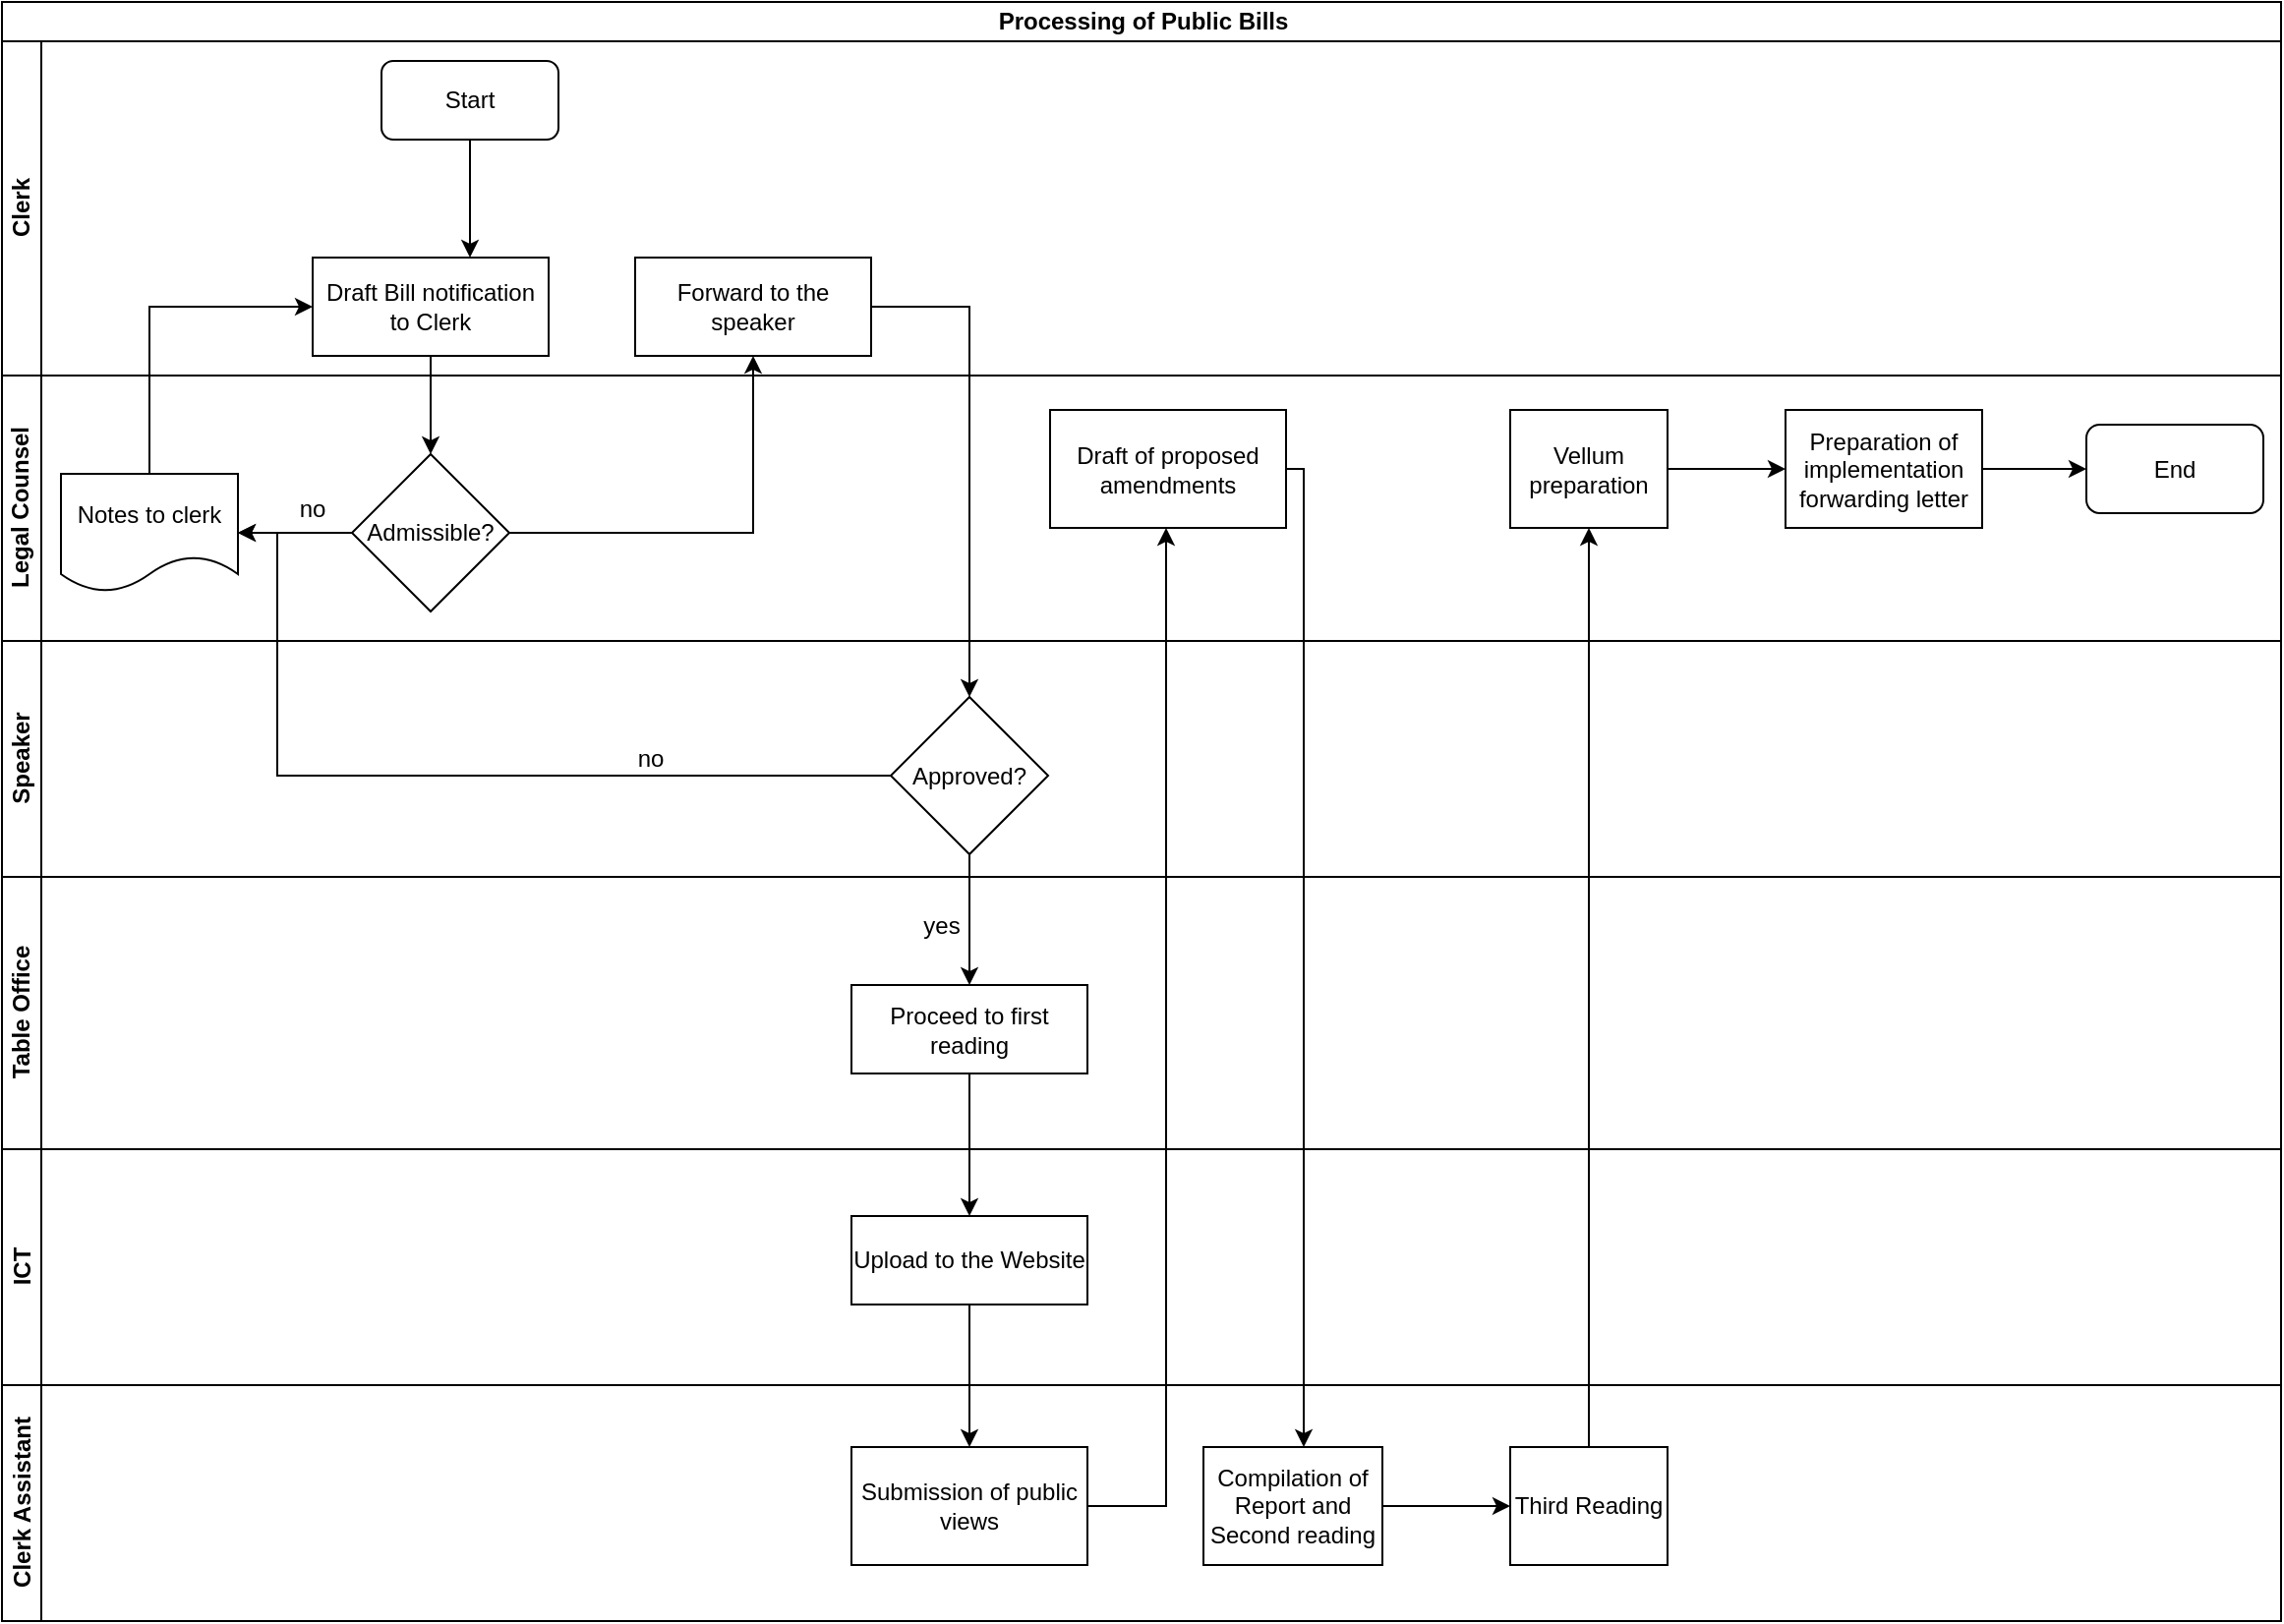 <mxfile version="13.7.7" type="github">
  <diagram id="mP9wtIfBe_jxdlKhY_9U" name="Page-1">
    <mxGraphModel dx="910" dy="487" grid="1" gridSize="10" guides="1" tooltips="1" connect="1" arrows="1" fold="1" page="1" pageScale="1" pageWidth="1169" pageHeight="827" math="0" shadow="0">
      <root>
        <mxCell id="0" />
        <mxCell id="1" parent="0" />
        <mxCell id="AuAD-FIefWDgtdPpyPv2-1" value="Processing of Public Bills" style="swimlane;html=1;childLayout=stackLayout;resizeParent=1;resizeParentMax=0;horizontal=1;startSize=20;horizontalStack=0;" vertex="1" parent="1">
          <mxGeometry x="10" y="20" width="1159" height="823.5" as="geometry" />
        </mxCell>
        <mxCell id="AuAD-FIefWDgtdPpyPv2-2" value="Clerk" style="swimlane;html=1;startSize=20;horizontal=0;" vertex="1" parent="AuAD-FIefWDgtdPpyPv2-1">
          <mxGeometry y="20" width="1159" height="170" as="geometry" />
        </mxCell>
        <mxCell id="AuAD-FIefWDgtdPpyPv2-12" value="Start" style="rounded=1;whiteSpace=wrap;html=1;" vertex="1" parent="AuAD-FIefWDgtdPpyPv2-2">
          <mxGeometry x="193" y="10" width="90" height="40" as="geometry" />
        </mxCell>
        <mxCell id="AuAD-FIefWDgtdPpyPv2-25" value="Forward to the speaker" style="whiteSpace=wrap;html=1;rounded=0;" vertex="1" parent="AuAD-FIefWDgtdPpyPv2-2">
          <mxGeometry x="322" y="110" width="120" height="50" as="geometry" />
        </mxCell>
        <mxCell id="AuAD-FIefWDgtdPpyPv2-15" value="Draft Bill notification to Clerk" style="rounded=0;whiteSpace=wrap;html=1;" vertex="1" parent="AuAD-FIefWDgtdPpyPv2-2">
          <mxGeometry x="158" y="110" width="120" height="50" as="geometry" />
        </mxCell>
        <mxCell id="AuAD-FIefWDgtdPpyPv2-3" value="Legal Counsel" style="swimlane;html=1;startSize=20;horizontal=0;" vertex="1" parent="AuAD-FIefWDgtdPpyPv2-1">
          <mxGeometry y="190" width="1159" height="135" as="geometry" />
        </mxCell>
        <mxCell id="AuAD-FIefWDgtdPpyPv2-53" value="End" style="rounded=1;whiteSpace=wrap;html=1;" vertex="1" parent="AuAD-FIefWDgtdPpyPv2-3">
          <mxGeometry x="1060" y="25" width="90" height="45" as="geometry" />
        </mxCell>
        <mxCell id="AuAD-FIefWDgtdPpyPv2-41" value="Draft of proposed amendments" style="whiteSpace=wrap;html=1;rounded=0;" vertex="1" parent="AuAD-FIefWDgtdPpyPv2-3">
          <mxGeometry x="533" y="17.5" width="120" height="60" as="geometry" />
        </mxCell>
        <mxCell id="AuAD-FIefWDgtdPpyPv2-47" value="Vellum preparation" style="whiteSpace=wrap;html=1;rounded=0;" vertex="1" parent="AuAD-FIefWDgtdPpyPv2-3">
          <mxGeometry x="767" y="17.5" width="80" height="60" as="geometry" />
        </mxCell>
        <mxCell id="AuAD-FIefWDgtdPpyPv2-23" value="no" style="text;html=1;strokeColor=none;fillColor=none;align=center;verticalAlign=middle;whiteSpace=wrap;rounded=0;" vertex="1" parent="AuAD-FIefWDgtdPpyPv2-3">
          <mxGeometry x="138" y="57.5" width="40" height="20" as="geometry" />
        </mxCell>
        <mxCell id="AuAD-FIefWDgtdPpyPv2-20" value="Notes to clerk" style="shape=document;whiteSpace=wrap;html=1;boundedLbl=1;" vertex="1" parent="AuAD-FIefWDgtdPpyPv2-3">
          <mxGeometry x="30" y="50" width="90" height="60" as="geometry" />
        </mxCell>
        <mxCell id="AuAD-FIefWDgtdPpyPv2-16" value="Admissible?" style="rhombus;whiteSpace=wrap;html=1;rounded=0;" vertex="1" parent="AuAD-FIefWDgtdPpyPv2-3">
          <mxGeometry x="178" y="40" width="80" height="80" as="geometry" />
        </mxCell>
        <mxCell id="AuAD-FIefWDgtdPpyPv2-19" value="" style="edgeStyle=orthogonalEdgeStyle;rounded=0;orthogonalLoop=1;jettySize=auto;html=1;entryX=1;entryY=0.5;entryDx=0;entryDy=0;" edge="1" parent="AuAD-FIefWDgtdPpyPv2-3" source="AuAD-FIefWDgtdPpyPv2-16" target="AuAD-FIefWDgtdPpyPv2-20">
          <mxGeometry relative="1" as="geometry">
            <mxPoint x="118" y="80" as="targetPoint" />
          </mxGeometry>
        </mxCell>
        <mxCell id="AuAD-FIefWDgtdPpyPv2-4" value="Speaker" style="swimlane;html=1;startSize=20;horizontal=0;" vertex="1" parent="AuAD-FIefWDgtdPpyPv2-1">
          <mxGeometry y="325" width="1159" height="120" as="geometry" />
        </mxCell>
        <mxCell id="AuAD-FIefWDgtdPpyPv2-38" value="no" style="text;html=1;strokeColor=none;fillColor=none;align=center;verticalAlign=middle;whiteSpace=wrap;rounded=0;" vertex="1" parent="AuAD-FIefWDgtdPpyPv2-4">
          <mxGeometry x="310" y="50" width="40" height="20" as="geometry" />
        </mxCell>
        <mxCell id="AuAD-FIefWDgtdPpyPv2-27" value="Approved?" style="rhombus;whiteSpace=wrap;html=1;rounded=0;" vertex="1" parent="AuAD-FIefWDgtdPpyPv2-4">
          <mxGeometry x="452" y="28.5" width="80" height="80" as="geometry" />
        </mxCell>
        <mxCell id="AuAD-FIefWDgtdPpyPv2-9" value="Table Office" style="swimlane;html=1;startSize=20;horizontal=0;" vertex="1" parent="AuAD-FIefWDgtdPpyPv2-1">
          <mxGeometry y="445" width="1159" height="138.5" as="geometry" />
        </mxCell>
        <mxCell id="AuAD-FIefWDgtdPpyPv2-31" value="yes" style="text;html=1;strokeColor=none;fillColor=none;align=center;verticalAlign=middle;whiteSpace=wrap;rounded=0;" vertex="1" parent="AuAD-FIefWDgtdPpyPv2-9">
          <mxGeometry x="458" y="15" width="40" height="20" as="geometry" />
        </mxCell>
        <mxCell id="AuAD-FIefWDgtdPpyPv2-29" value="Proceed to first reading" style="whiteSpace=wrap;html=1;rounded=0;" vertex="1" parent="AuAD-FIefWDgtdPpyPv2-9">
          <mxGeometry x="432" y="55" width="120" height="45" as="geometry" />
        </mxCell>
        <mxCell id="AuAD-FIefWDgtdPpyPv2-10" value="ICT" style="swimlane;html=1;startSize=20;horizontal=0;" vertex="1" parent="AuAD-FIefWDgtdPpyPv2-1">
          <mxGeometry y="583.5" width="1159" height="120" as="geometry" />
        </mxCell>
        <mxCell id="AuAD-FIefWDgtdPpyPv2-32" value="Upload to the Website" style="whiteSpace=wrap;html=1;rounded=0;" vertex="1" parent="AuAD-FIefWDgtdPpyPv2-10">
          <mxGeometry x="432" y="34" width="120" height="45" as="geometry" />
        </mxCell>
        <mxCell id="AuAD-FIefWDgtdPpyPv2-11" value="Clerk Assistant" style="swimlane;html=1;startSize=20;horizontal=0;" vertex="1" parent="AuAD-FIefWDgtdPpyPv2-1">
          <mxGeometry y="703.5" width="1159" height="120" as="geometry" />
        </mxCell>
        <mxCell id="AuAD-FIefWDgtdPpyPv2-34" value="Submission of public views" style="whiteSpace=wrap;html=1;rounded=0;" vertex="1" parent="AuAD-FIefWDgtdPpyPv2-11">
          <mxGeometry x="432" y="31.5" width="120" height="60" as="geometry" />
        </mxCell>
        <mxCell id="AuAD-FIefWDgtdPpyPv2-43" value="Compilation of Report and Second reading" style="whiteSpace=wrap;html=1;rounded=0;" vertex="1" parent="AuAD-FIefWDgtdPpyPv2-11">
          <mxGeometry x="611" y="31.5" width="91" height="60" as="geometry" />
        </mxCell>
        <mxCell id="AuAD-FIefWDgtdPpyPv2-17" value="" style="edgeStyle=orthogonalEdgeStyle;rounded=0;orthogonalLoop=1;jettySize=auto;html=1;" edge="1" parent="AuAD-FIefWDgtdPpyPv2-1" source="AuAD-FIefWDgtdPpyPv2-15" target="AuAD-FIefWDgtdPpyPv2-16">
          <mxGeometry relative="1" as="geometry" />
        </mxCell>
        <mxCell id="AuAD-FIefWDgtdPpyPv2-22" value="" style="edgeStyle=orthogonalEdgeStyle;rounded=0;orthogonalLoop=1;jettySize=auto;html=1;entryX=0;entryY=0.5;entryDx=0;entryDy=0;" edge="1" parent="AuAD-FIefWDgtdPpyPv2-1" source="AuAD-FIefWDgtdPpyPv2-20" target="AuAD-FIefWDgtdPpyPv2-15">
          <mxGeometry relative="1" as="geometry">
            <mxPoint x="75" y="160" as="targetPoint" />
            <Array as="points">
              <mxPoint x="75" y="155" />
            </Array>
          </mxGeometry>
        </mxCell>
        <mxCell id="AuAD-FIefWDgtdPpyPv2-26" value="" style="edgeStyle=orthogonalEdgeStyle;rounded=0;orthogonalLoop=1;jettySize=auto;html=1;" edge="1" parent="AuAD-FIefWDgtdPpyPv2-1" source="AuAD-FIefWDgtdPpyPv2-16" target="AuAD-FIefWDgtdPpyPv2-25">
          <mxGeometry relative="1" as="geometry" />
        </mxCell>
        <mxCell id="AuAD-FIefWDgtdPpyPv2-28" value="" style="edgeStyle=orthogonalEdgeStyle;rounded=0;orthogonalLoop=1;jettySize=auto;html=1;" edge="1" parent="AuAD-FIefWDgtdPpyPv2-1" source="AuAD-FIefWDgtdPpyPv2-25" target="AuAD-FIefWDgtdPpyPv2-27">
          <mxGeometry relative="1" as="geometry" />
        </mxCell>
        <mxCell id="AuAD-FIefWDgtdPpyPv2-30" value="" style="edgeStyle=orthogonalEdgeStyle;rounded=0;orthogonalLoop=1;jettySize=auto;html=1;" edge="1" parent="AuAD-FIefWDgtdPpyPv2-1" source="AuAD-FIefWDgtdPpyPv2-27" target="AuAD-FIefWDgtdPpyPv2-29">
          <mxGeometry relative="1" as="geometry" />
        </mxCell>
        <mxCell id="AuAD-FIefWDgtdPpyPv2-33" value="" style="edgeStyle=orthogonalEdgeStyle;rounded=0;orthogonalLoop=1;jettySize=auto;html=1;" edge="1" parent="AuAD-FIefWDgtdPpyPv2-1" source="AuAD-FIefWDgtdPpyPv2-29" target="AuAD-FIefWDgtdPpyPv2-32">
          <mxGeometry relative="1" as="geometry" />
        </mxCell>
        <mxCell id="AuAD-FIefWDgtdPpyPv2-35" value="" style="edgeStyle=orthogonalEdgeStyle;rounded=0;orthogonalLoop=1;jettySize=auto;html=1;" edge="1" parent="AuAD-FIefWDgtdPpyPv2-1" source="AuAD-FIefWDgtdPpyPv2-32" target="AuAD-FIefWDgtdPpyPv2-34">
          <mxGeometry relative="1" as="geometry" />
        </mxCell>
        <mxCell id="AuAD-FIefWDgtdPpyPv2-37" value="" style="edgeStyle=orthogonalEdgeStyle;rounded=0;orthogonalLoop=1;jettySize=auto;html=1;entryX=1;entryY=0.5;entryDx=0;entryDy=0;" edge="1" parent="AuAD-FIefWDgtdPpyPv2-1" source="AuAD-FIefWDgtdPpyPv2-27" target="AuAD-FIefWDgtdPpyPv2-20">
          <mxGeometry relative="1" as="geometry">
            <mxPoint x="420" y="393.5" as="targetPoint" />
            <Array as="points">
              <mxPoint x="140" y="394" />
              <mxPoint x="140" y="270" />
            </Array>
          </mxGeometry>
        </mxCell>
        <mxCell id="AuAD-FIefWDgtdPpyPv2-42" value="" style="edgeStyle=orthogonalEdgeStyle;rounded=0;orthogonalLoop=1;jettySize=auto;html=1;" edge="1" parent="AuAD-FIefWDgtdPpyPv2-1" source="AuAD-FIefWDgtdPpyPv2-34" target="AuAD-FIefWDgtdPpyPv2-41">
          <mxGeometry relative="1" as="geometry">
            <Array as="points">
              <mxPoint x="592" y="765" />
            </Array>
          </mxGeometry>
        </mxCell>
        <mxCell id="AuAD-FIefWDgtdPpyPv2-44" value="" style="edgeStyle=orthogonalEdgeStyle;rounded=0;orthogonalLoop=1;jettySize=auto;html=1;" edge="1" parent="AuAD-FIefWDgtdPpyPv2-1" source="AuAD-FIefWDgtdPpyPv2-41" target="AuAD-FIefWDgtdPpyPv2-43">
          <mxGeometry relative="1" as="geometry">
            <Array as="points">
              <mxPoint x="662" y="238" />
            </Array>
          </mxGeometry>
        </mxCell>
        <mxCell id="AuAD-FIefWDgtdPpyPv2-14" value="" style="edgeStyle=orthogonalEdgeStyle;rounded=0;orthogonalLoop=1;jettySize=auto;html=1;" edge="1" parent="1" source="AuAD-FIefWDgtdPpyPv2-12">
          <mxGeometry relative="1" as="geometry">
            <mxPoint x="248" y="150" as="targetPoint" />
          </mxGeometry>
        </mxCell>
        <mxCell id="AuAD-FIefWDgtdPpyPv2-48" value="" style="edgeStyle=orthogonalEdgeStyle;rounded=0;orthogonalLoop=1;jettySize=auto;html=1;" edge="1" parent="1" source="AuAD-FIefWDgtdPpyPv2-45" target="AuAD-FIefWDgtdPpyPv2-47">
          <mxGeometry relative="1" as="geometry" />
        </mxCell>
        <mxCell id="AuAD-FIefWDgtdPpyPv2-45" value="Third Reading" style="whiteSpace=wrap;html=1;rounded=0;" vertex="1" parent="1">
          <mxGeometry x="777" y="755" width="80" height="60" as="geometry" />
        </mxCell>
        <mxCell id="AuAD-FIefWDgtdPpyPv2-46" value="" style="edgeStyle=orthogonalEdgeStyle;rounded=0;orthogonalLoop=1;jettySize=auto;html=1;" edge="1" parent="1" source="AuAD-FIefWDgtdPpyPv2-43" target="AuAD-FIefWDgtdPpyPv2-45">
          <mxGeometry relative="1" as="geometry" />
        </mxCell>
        <mxCell id="AuAD-FIefWDgtdPpyPv2-55" value="" style="edgeStyle=orthogonalEdgeStyle;rounded=0;orthogonalLoop=1;jettySize=auto;html=1;entryX=0;entryY=0.5;entryDx=0;entryDy=0;" edge="1" parent="1" source="AuAD-FIefWDgtdPpyPv2-49" target="AuAD-FIefWDgtdPpyPv2-53">
          <mxGeometry relative="1" as="geometry">
            <mxPoint x="1087" y="257.5" as="targetPoint" />
          </mxGeometry>
        </mxCell>
        <mxCell id="AuAD-FIefWDgtdPpyPv2-49" value="Preparation of implementation forwarding letter" style="whiteSpace=wrap;html=1;rounded=0;" vertex="1" parent="1">
          <mxGeometry x="917" y="227.5" width="100" height="60" as="geometry" />
        </mxCell>
        <mxCell id="AuAD-FIefWDgtdPpyPv2-50" value="" style="edgeStyle=orthogonalEdgeStyle;rounded=0;orthogonalLoop=1;jettySize=auto;html=1;" edge="1" parent="1" source="AuAD-FIefWDgtdPpyPv2-47" target="AuAD-FIefWDgtdPpyPv2-49">
          <mxGeometry relative="1" as="geometry" />
        </mxCell>
      </root>
    </mxGraphModel>
  </diagram>
</mxfile>
